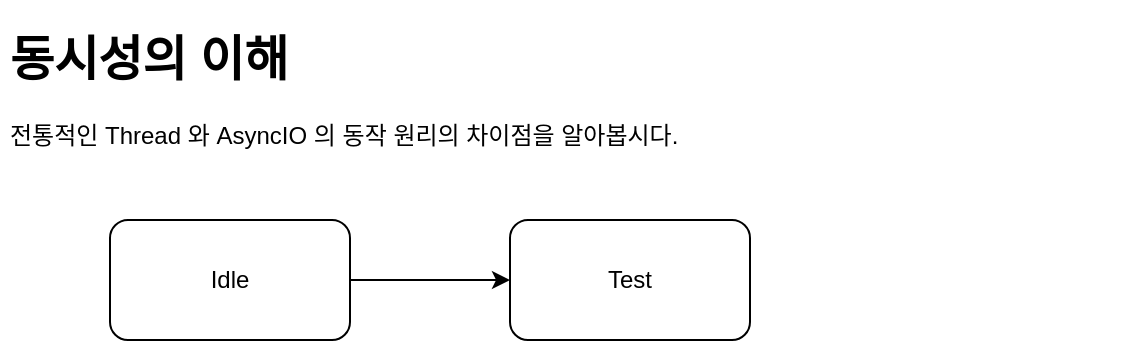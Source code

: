 <mxGraphModel dx="1030" dy="849" grid="1" gridSize="10" guides="1" tooltips="1" connect="1" arrows="1" fold="1" page="1" pageScale="1" pageWidth="850" pageHeight="1100" background="#ffffff"><root><mxCell id="0"/><mxCell id="1" parent="0"/><mxCell id="7" value="" style="edgeStyle=orthogonalEdgeStyle;rounded=0;html=1;jettySize=auto;orthogonalLoop=1;" edge="1" parent="1" source="5" target="6"><mxGeometry relative="1" as="geometry"/></mxCell><mxCell id="5" value="Idle" style="rounded=1;whiteSpace=wrap;html=1;" vertex="1" parent="1"><mxGeometry x="105" y="120" width="120" height="60" as="geometry"/></mxCell><mxCell id="6" value="Test" style="rounded=1;whiteSpace=wrap;html=1;" vertex="1" parent="1"><mxGeometry x="305" y="120" width="120" height="60" as="geometry"/></mxCell><mxCell id="10" value="&lt;h1&gt;동시성의 이해&lt;/h1&gt;&lt;p&gt;전통적인 Thread 와 AsyncIO 의 동작 원리의 차이점을 알아봅시다.&lt;/p&gt;" style="text;html=1;strokeColor=none;fillColor=none;spacing=5;spacingTop=-20;whiteSpace=wrap;overflow=hidden;rounded=0;" vertex="1" parent="1"><mxGeometry x="50" y="20" width="570" height="120" as="geometry"/></mxCell></root></mxGraphModel>